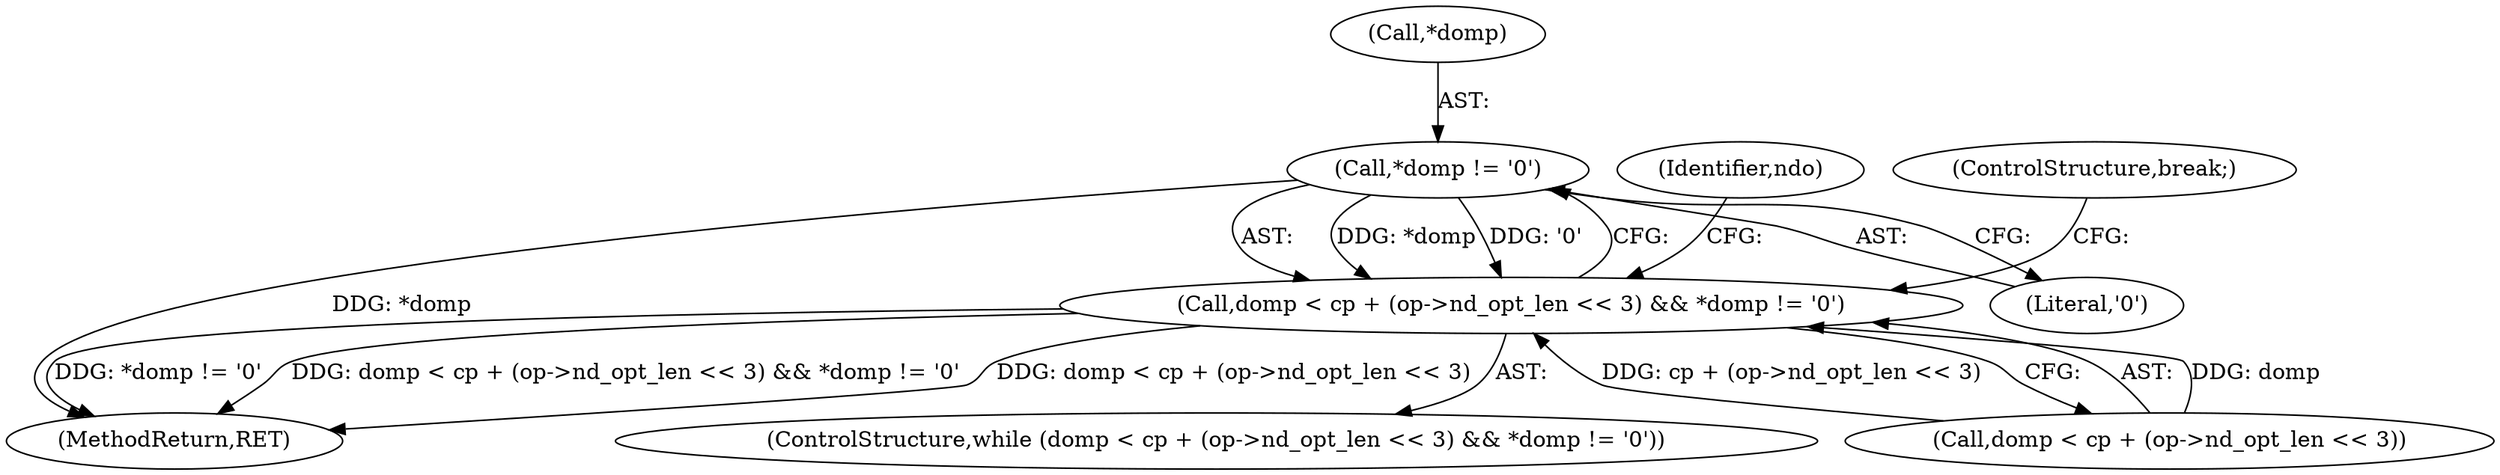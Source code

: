 digraph "0_tcpdump_d7505276842e85bfd067fa21cdb32b8a2dc3c5e4_0@pointer" {
"1000423" [label="(Call,*domp != '\0')"];
"1000413" [label="(Call,domp < cp + (op->nd_opt_len << 3) && *domp != '\0')"];
"1000648" [label="(MethodReturn,RET)"];
"1000412" [label="(ControlStructure,while (domp < cp + (op->nd_opt_len << 3) && *domp != '\0'))"];
"1000424" [label="(Call,*domp)"];
"1000430" [label="(Identifier,ndo)"];
"1000413" [label="(Call,domp < cp + (op->nd_opt_len << 3) && *domp != '\0')"];
"1000426" [label="(Literal,'\0')"];
"1000442" [label="(ControlStructure,break;)"];
"1000423" [label="(Call,*domp != '\0')"];
"1000414" [label="(Call,domp < cp + (op->nd_opt_len << 3))"];
"1000423" -> "1000413"  [label="AST: "];
"1000423" -> "1000426"  [label="CFG: "];
"1000424" -> "1000423"  [label="AST: "];
"1000426" -> "1000423"  [label="AST: "];
"1000413" -> "1000423"  [label="CFG: "];
"1000423" -> "1000648"  [label="DDG: *domp"];
"1000423" -> "1000413"  [label="DDG: *domp"];
"1000423" -> "1000413"  [label="DDG: '\0'"];
"1000413" -> "1000412"  [label="AST: "];
"1000413" -> "1000414"  [label="CFG: "];
"1000414" -> "1000413"  [label="AST: "];
"1000430" -> "1000413"  [label="CFG: "];
"1000442" -> "1000413"  [label="CFG: "];
"1000413" -> "1000648"  [label="DDG: domp < cp + (op->nd_opt_len << 3)"];
"1000413" -> "1000648"  [label="DDG: *domp != '\0'"];
"1000413" -> "1000648"  [label="DDG: domp < cp + (op->nd_opt_len << 3) && *domp != '\0'"];
"1000414" -> "1000413"  [label="DDG: domp"];
"1000414" -> "1000413"  [label="DDG: cp + (op->nd_opt_len << 3)"];
}
